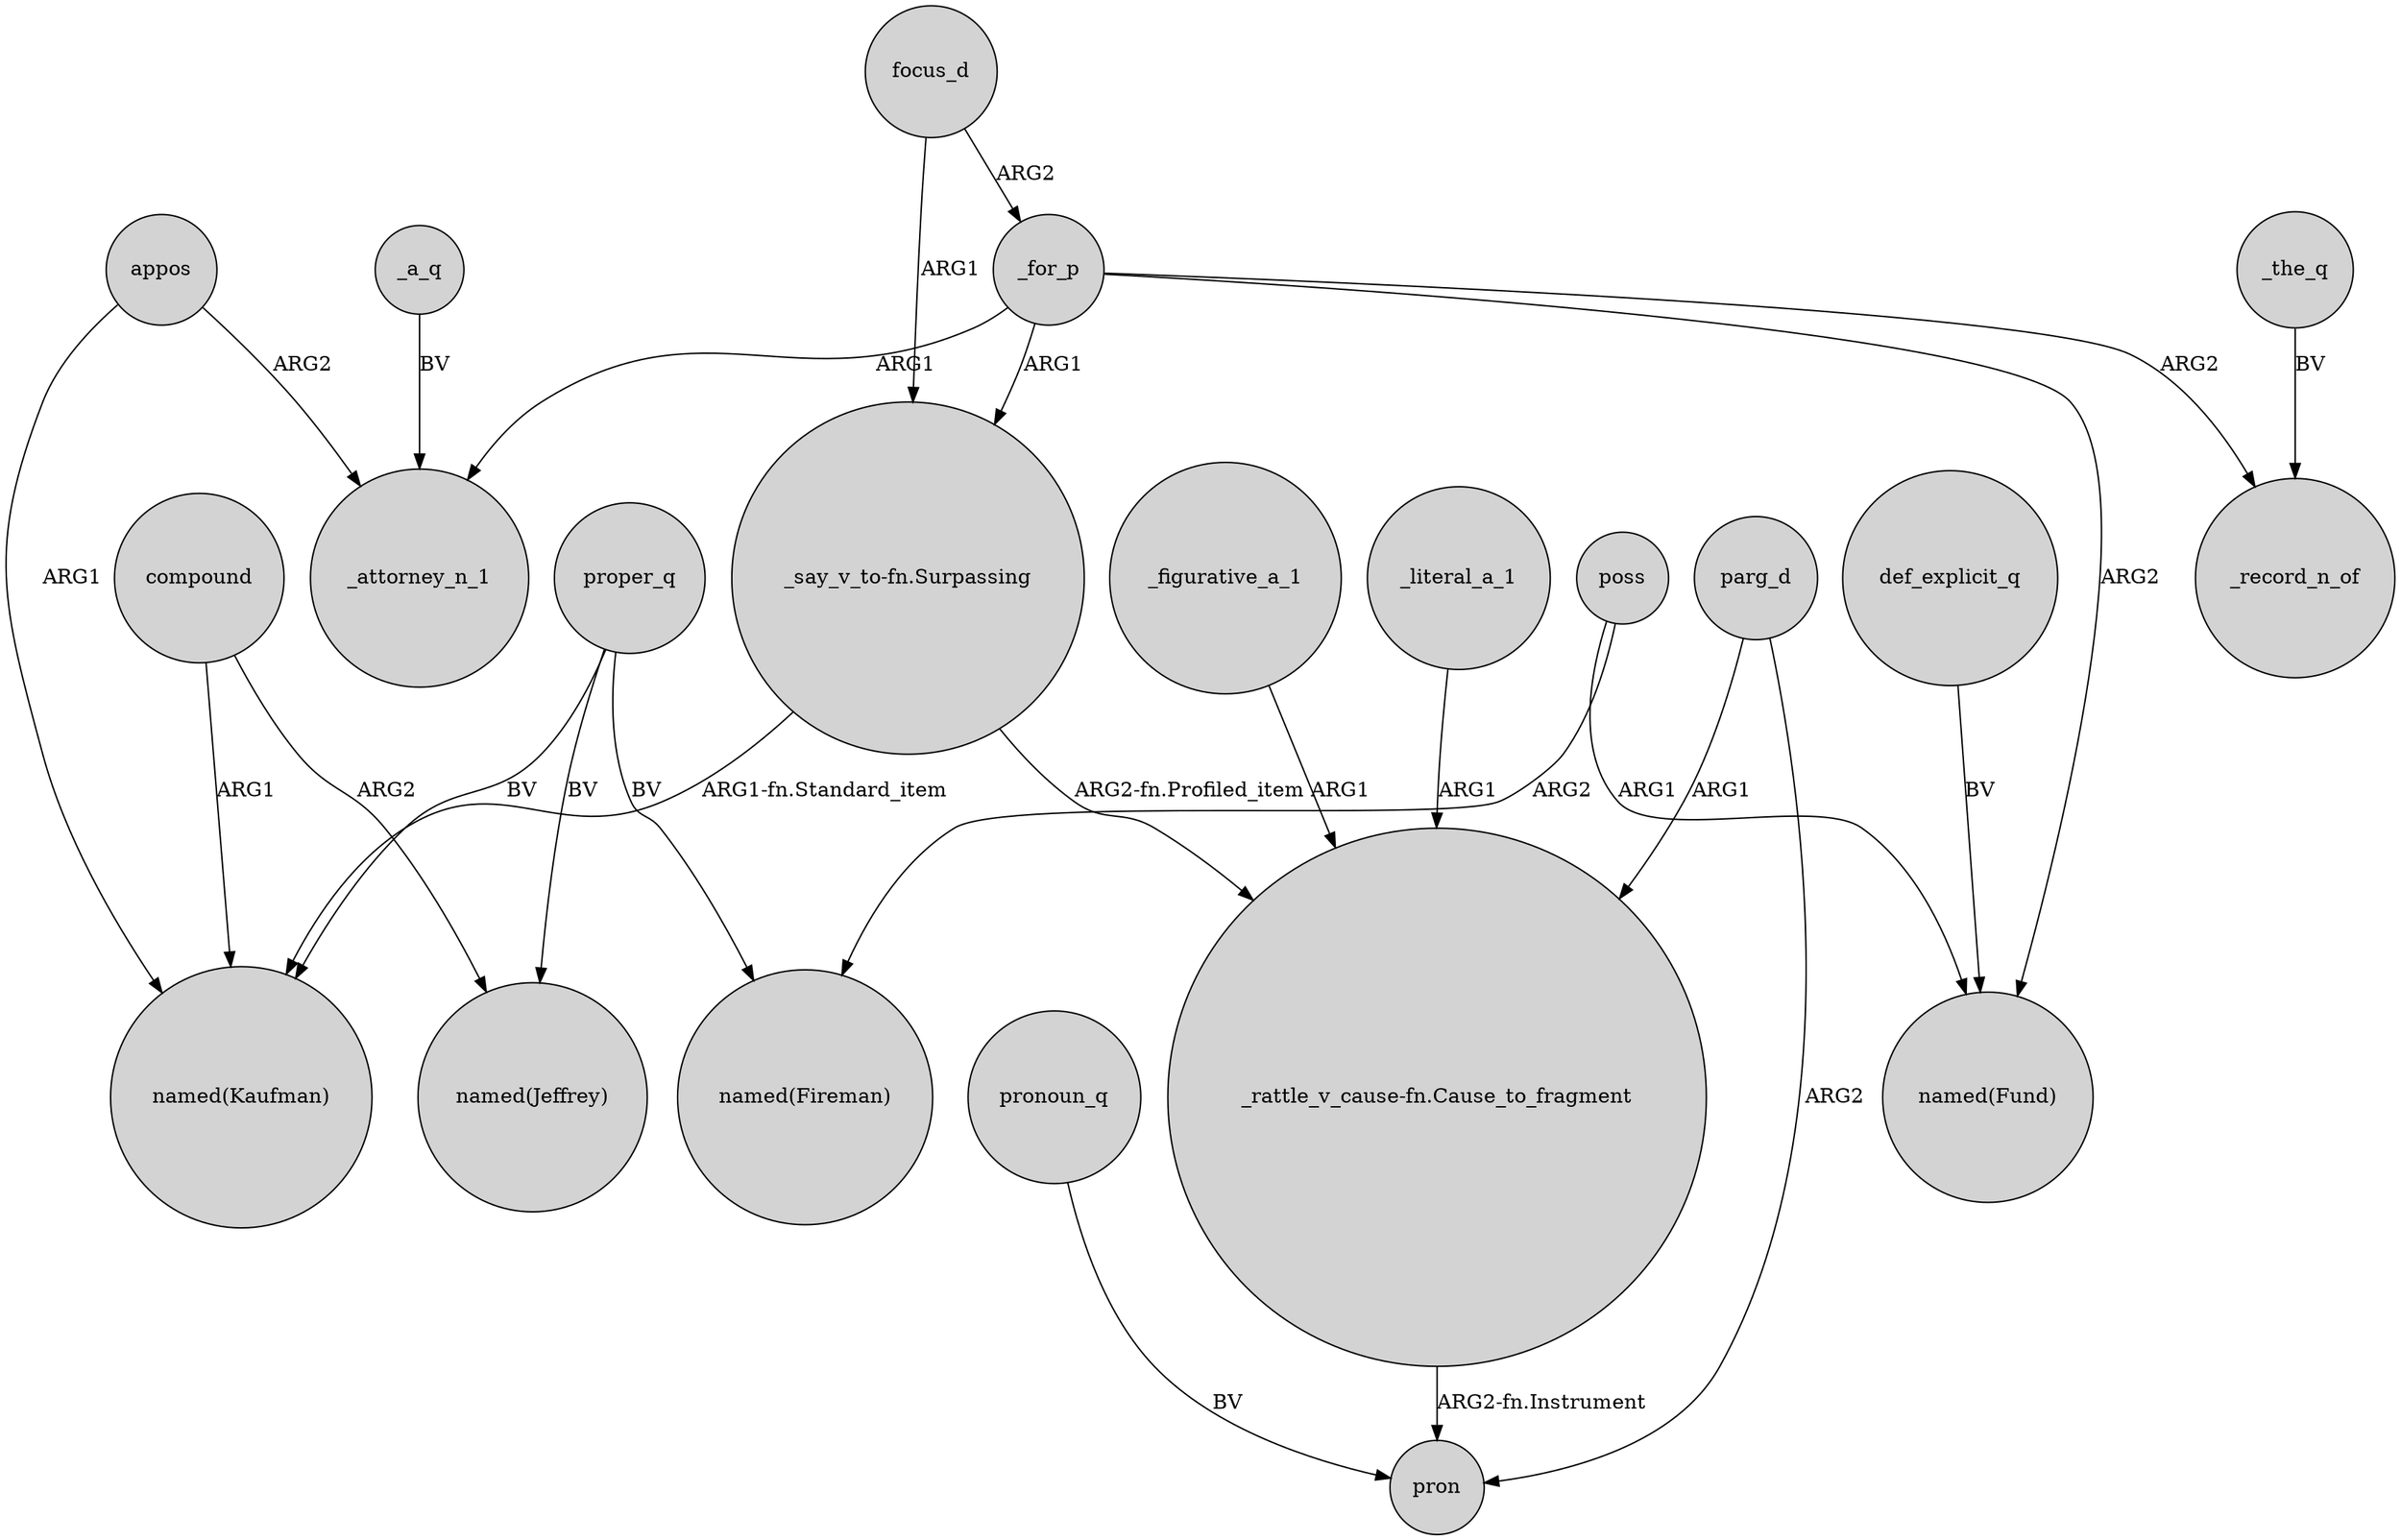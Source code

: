 digraph {
	node [shape=circle style=filled]
	appos -> "named(Kaufman)" [label=ARG1]
	appos -> _attorney_n_1 [label=ARG2]
	"_say_v_to-fn.Surpassing" -> "_rattle_v_cause-fn.Cause_to_fragment" [label="ARG2-fn.Profiled_item"]
	_a_q -> _attorney_n_1 [label=BV]
	_the_q -> _record_n_of [label=BV]
	_for_p -> "_say_v_to-fn.Surpassing" [label=ARG1]
	parg_d -> pron [label=ARG2]
	"_say_v_to-fn.Surpassing" -> "named(Kaufman)" [label="ARG1-fn.Standard_item"]
	_for_p -> _attorney_n_1 [label=ARG1]
	def_explicit_q -> "named(Fund)" [label=BV]
	pronoun_q -> pron [label=BV]
	parg_d -> "_rattle_v_cause-fn.Cause_to_fragment" [label=ARG1]
	proper_q -> "named(Fireman)" [label=BV]
	compound -> "named(Jeffrey)" [label=ARG2]
	_literal_a_1 -> "_rattle_v_cause-fn.Cause_to_fragment" [label=ARG1]
	compound -> "named(Kaufman)" [label=ARG1]
	"_rattle_v_cause-fn.Cause_to_fragment" -> pron [label="ARG2-fn.Instrument"]
	poss -> "named(Fireman)" [label=ARG2]
	_figurative_a_1 -> "_rattle_v_cause-fn.Cause_to_fragment" [label=ARG1]
	_for_p -> "named(Fund)" [label=ARG2]
	_for_p -> _record_n_of [label=ARG2]
	focus_d -> "_say_v_to-fn.Surpassing" [label=ARG1]
	poss -> "named(Fund)" [label=ARG1]
	focus_d -> _for_p [label=ARG2]
	proper_q -> "named(Kaufman)" [label=BV]
	proper_q -> "named(Jeffrey)" [label=BV]
}
